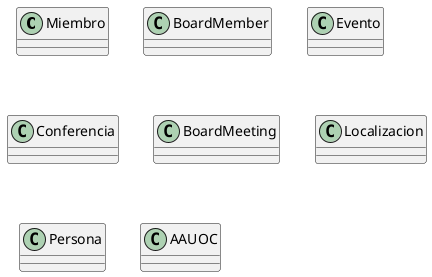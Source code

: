 @startuml

class Miembro{

}

class BoardMember{

}

class Evento{

}

class Conferencia{

}

class BoardMeeting{

}

class Localizacion{

}

class Persona{

}

class AAUOC{

}

@enduml